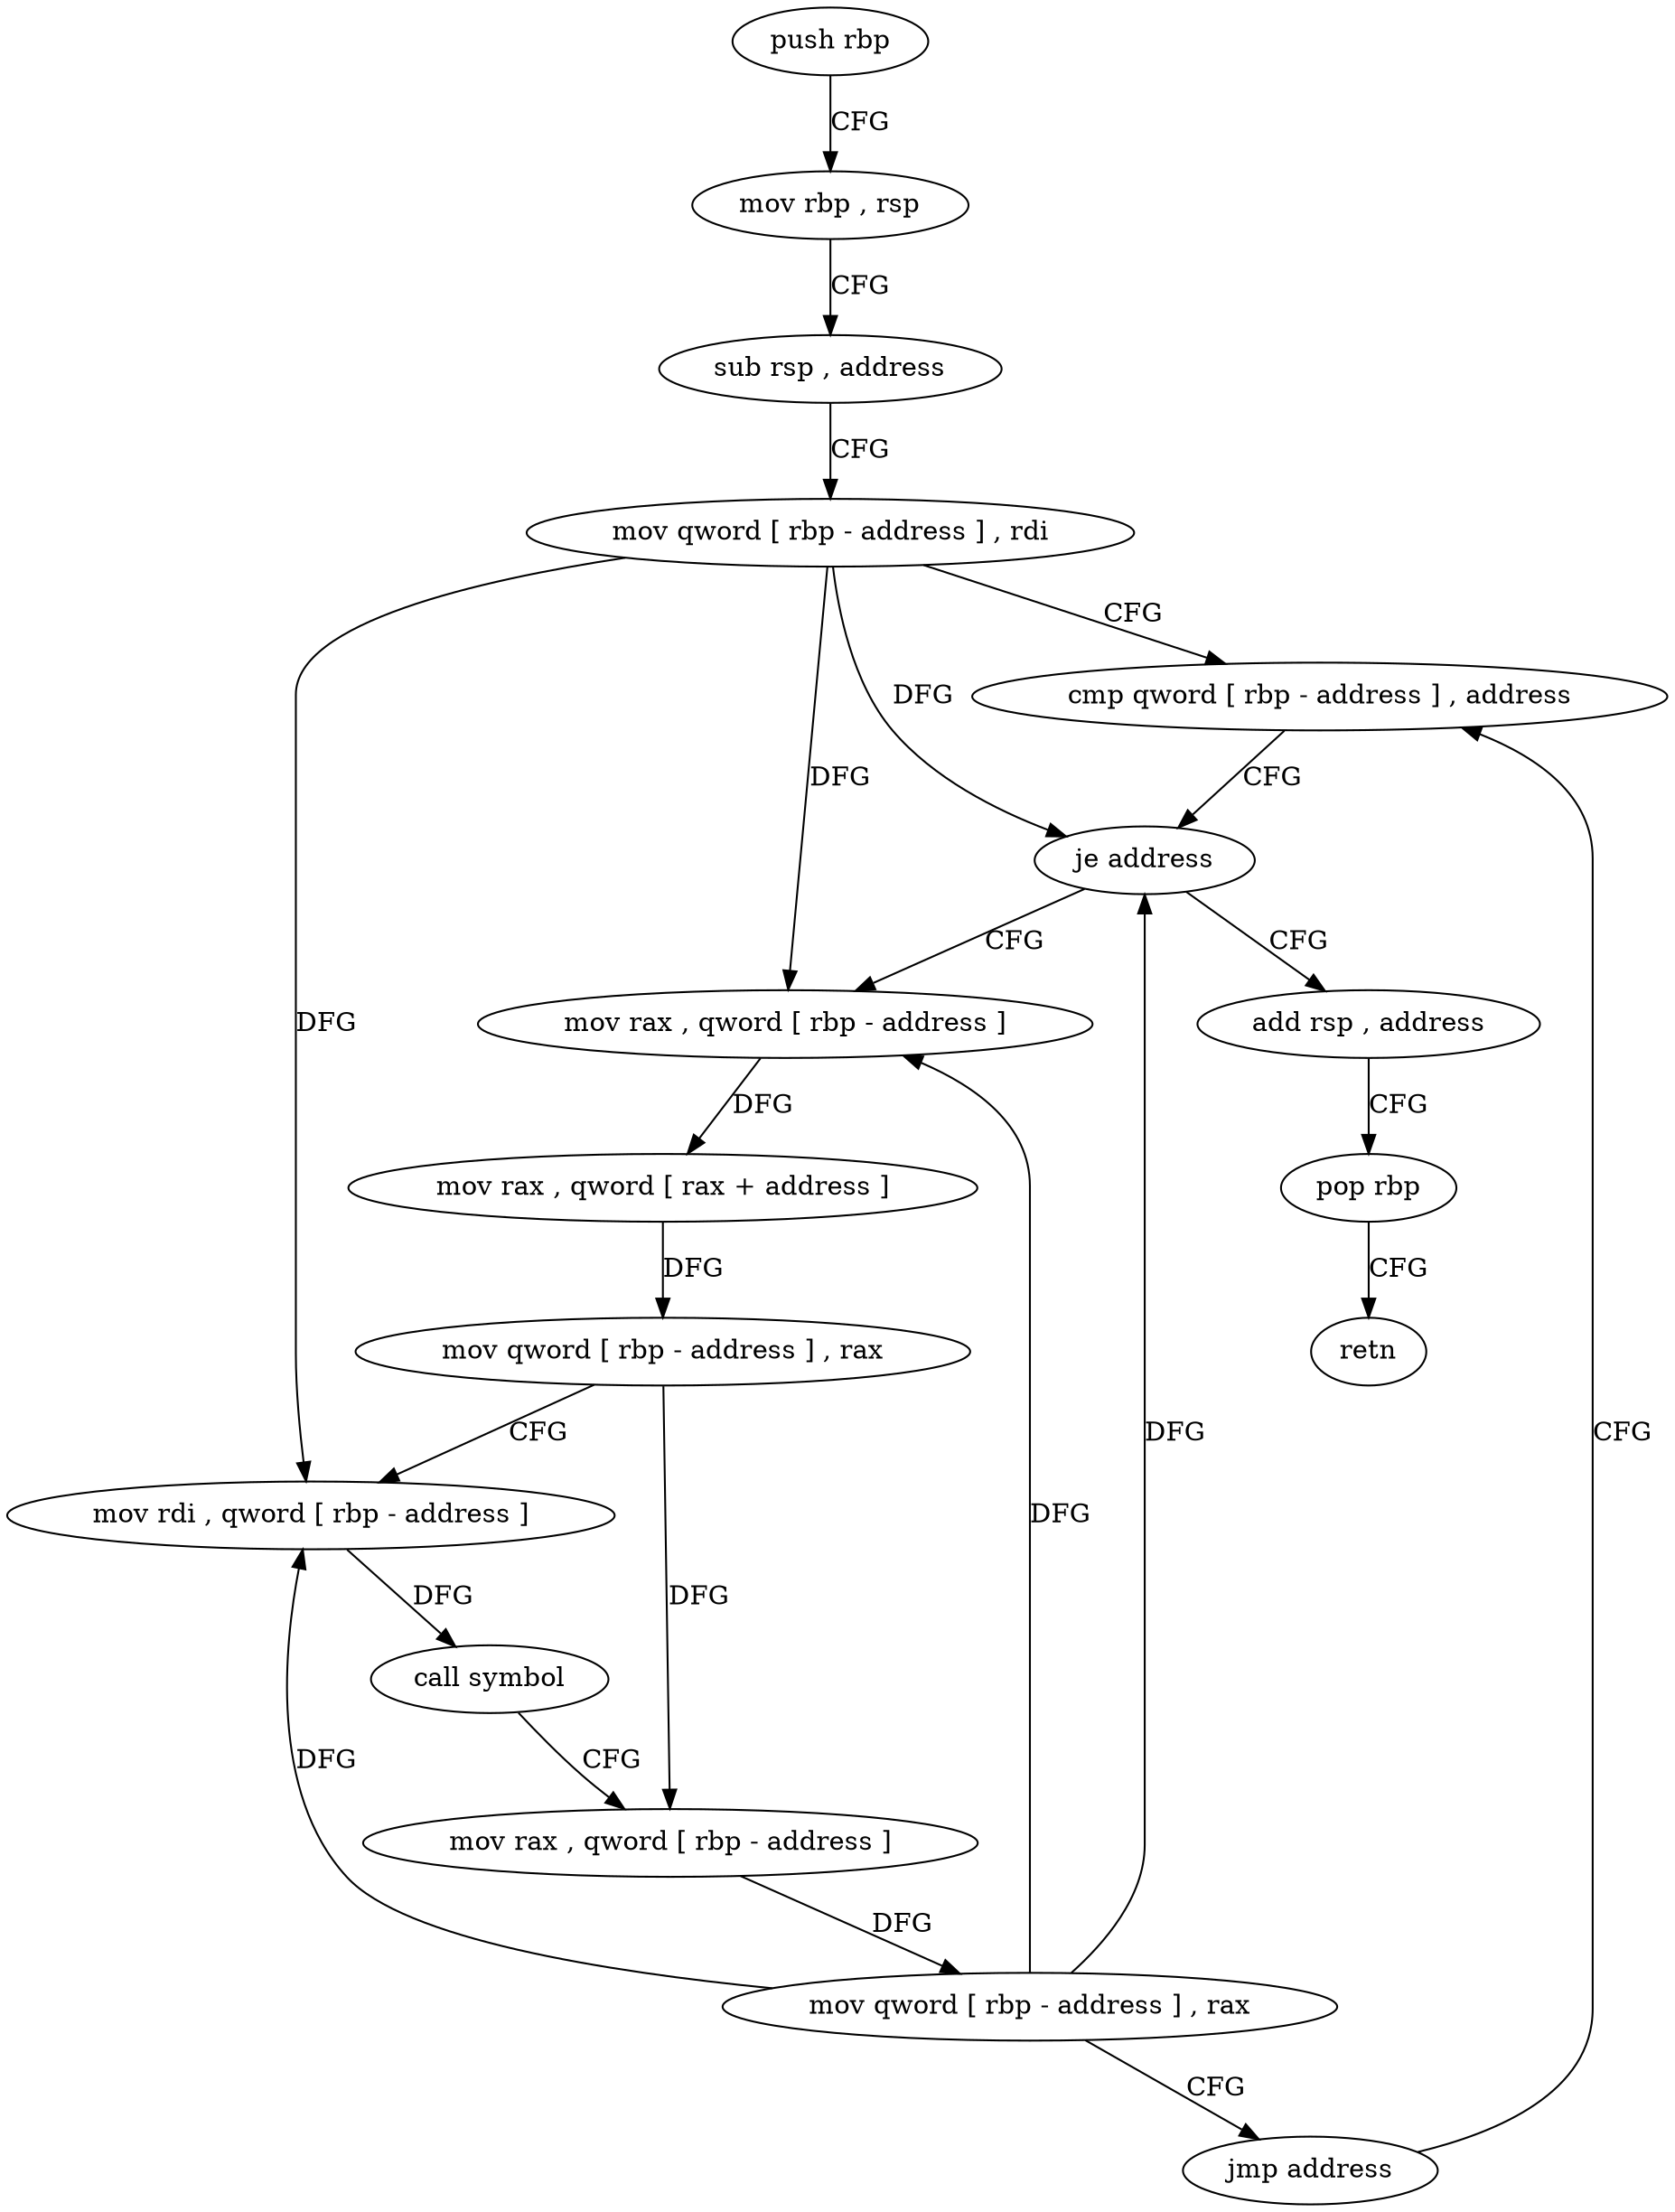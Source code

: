 digraph "func" {
"4264128" [label = "push rbp" ]
"4264129" [label = "mov rbp , rsp" ]
"4264132" [label = "sub rsp , address" ]
"4264136" [label = "mov qword [ rbp - address ] , rdi" ]
"4264140" [label = "cmp qword [ rbp - address ] , address" ]
"4264185" [label = "add rsp , address" ]
"4264189" [label = "pop rbp" ]
"4264190" [label = "retn" ]
"4264151" [label = "mov rax , qword [ rbp - address ]" ]
"4264155" [label = "mov rax , qword [ rax + address ]" ]
"4264159" [label = "mov qword [ rbp - address ] , rax" ]
"4264163" [label = "mov rdi , qword [ rbp - address ]" ]
"4264167" [label = "call symbol" ]
"4264172" [label = "mov rax , qword [ rbp - address ]" ]
"4264176" [label = "mov qword [ rbp - address ] , rax" ]
"4264180" [label = "jmp address" ]
"4264145" [label = "je address" ]
"4264128" -> "4264129" [ label = "CFG" ]
"4264129" -> "4264132" [ label = "CFG" ]
"4264132" -> "4264136" [ label = "CFG" ]
"4264136" -> "4264140" [ label = "CFG" ]
"4264136" -> "4264145" [ label = "DFG" ]
"4264136" -> "4264151" [ label = "DFG" ]
"4264136" -> "4264163" [ label = "DFG" ]
"4264140" -> "4264145" [ label = "CFG" ]
"4264185" -> "4264189" [ label = "CFG" ]
"4264189" -> "4264190" [ label = "CFG" ]
"4264151" -> "4264155" [ label = "DFG" ]
"4264155" -> "4264159" [ label = "DFG" ]
"4264159" -> "4264163" [ label = "CFG" ]
"4264159" -> "4264172" [ label = "DFG" ]
"4264163" -> "4264167" [ label = "DFG" ]
"4264167" -> "4264172" [ label = "CFG" ]
"4264172" -> "4264176" [ label = "DFG" ]
"4264176" -> "4264180" [ label = "CFG" ]
"4264176" -> "4264145" [ label = "DFG" ]
"4264176" -> "4264151" [ label = "DFG" ]
"4264176" -> "4264163" [ label = "DFG" ]
"4264180" -> "4264140" [ label = "CFG" ]
"4264145" -> "4264185" [ label = "CFG" ]
"4264145" -> "4264151" [ label = "CFG" ]
}
